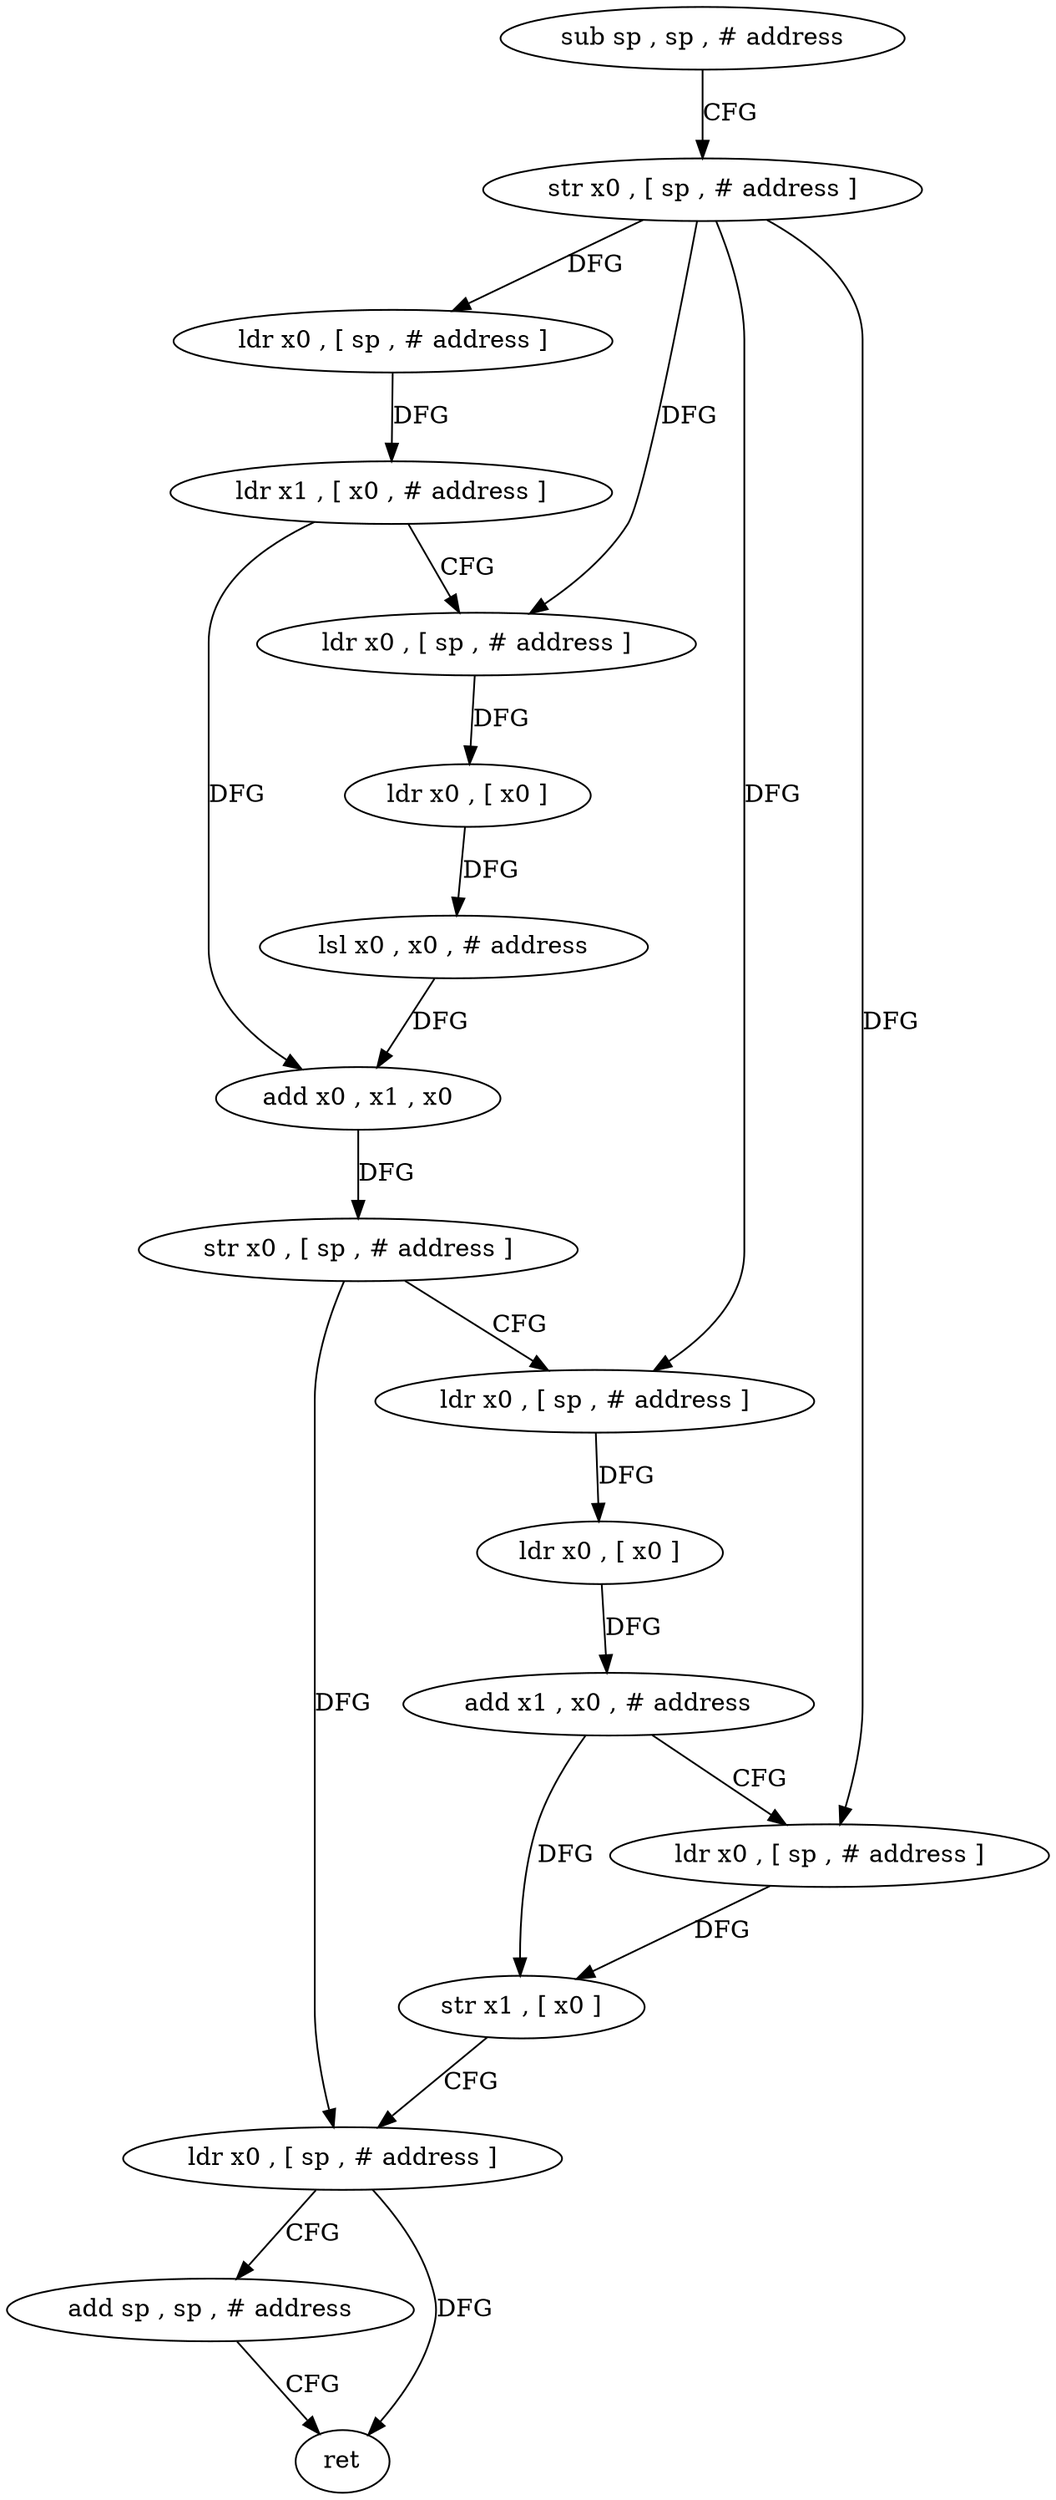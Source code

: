 digraph "func" {
"4450400" [label = "sub sp , sp , # address" ]
"4450404" [label = "str x0 , [ sp , # address ]" ]
"4450408" [label = "ldr x0 , [ sp , # address ]" ]
"4450412" [label = "ldr x1 , [ x0 , # address ]" ]
"4450416" [label = "ldr x0 , [ sp , # address ]" ]
"4450420" [label = "ldr x0 , [ x0 ]" ]
"4450424" [label = "lsl x0 , x0 , # address" ]
"4450428" [label = "add x0 , x1 , x0" ]
"4450432" [label = "str x0 , [ sp , # address ]" ]
"4450436" [label = "ldr x0 , [ sp , # address ]" ]
"4450440" [label = "ldr x0 , [ x0 ]" ]
"4450444" [label = "add x1 , x0 , # address" ]
"4450448" [label = "ldr x0 , [ sp , # address ]" ]
"4450452" [label = "str x1 , [ x0 ]" ]
"4450456" [label = "ldr x0 , [ sp , # address ]" ]
"4450460" [label = "add sp , sp , # address" ]
"4450464" [label = "ret" ]
"4450400" -> "4450404" [ label = "CFG" ]
"4450404" -> "4450408" [ label = "DFG" ]
"4450404" -> "4450416" [ label = "DFG" ]
"4450404" -> "4450436" [ label = "DFG" ]
"4450404" -> "4450448" [ label = "DFG" ]
"4450408" -> "4450412" [ label = "DFG" ]
"4450412" -> "4450416" [ label = "CFG" ]
"4450412" -> "4450428" [ label = "DFG" ]
"4450416" -> "4450420" [ label = "DFG" ]
"4450420" -> "4450424" [ label = "DFG" ]
"4450424" -> "4450428" [ label = "DFG" ]
"4450428" -> "4450432" [ label = "DFG" ]
"4450432" -> "4450436" [ label = "CFG" ]
"4450432" -> "4450456" [ label = "DFG" ]
"4450436" -> "4450440" [ label = "DFG" ]
"4450440" -> "4450444" [ label = "DFG" ]
"4450444" -> "4450448" [ label = "CFG" ]
"4450444" -> "4450452" [ label = "DFG" ]
"4450448" -> "4450452" [ label = "DFG" ]
"4450452" -> "4450456" [ label = "CFG" ]
"4450456" -> "4450460" [ label = "CFG" ]
"4450456" -> "4450464" [ label = "DFG" ]
"4450460" -> "4450464" [ label = "CFG" ]
}
